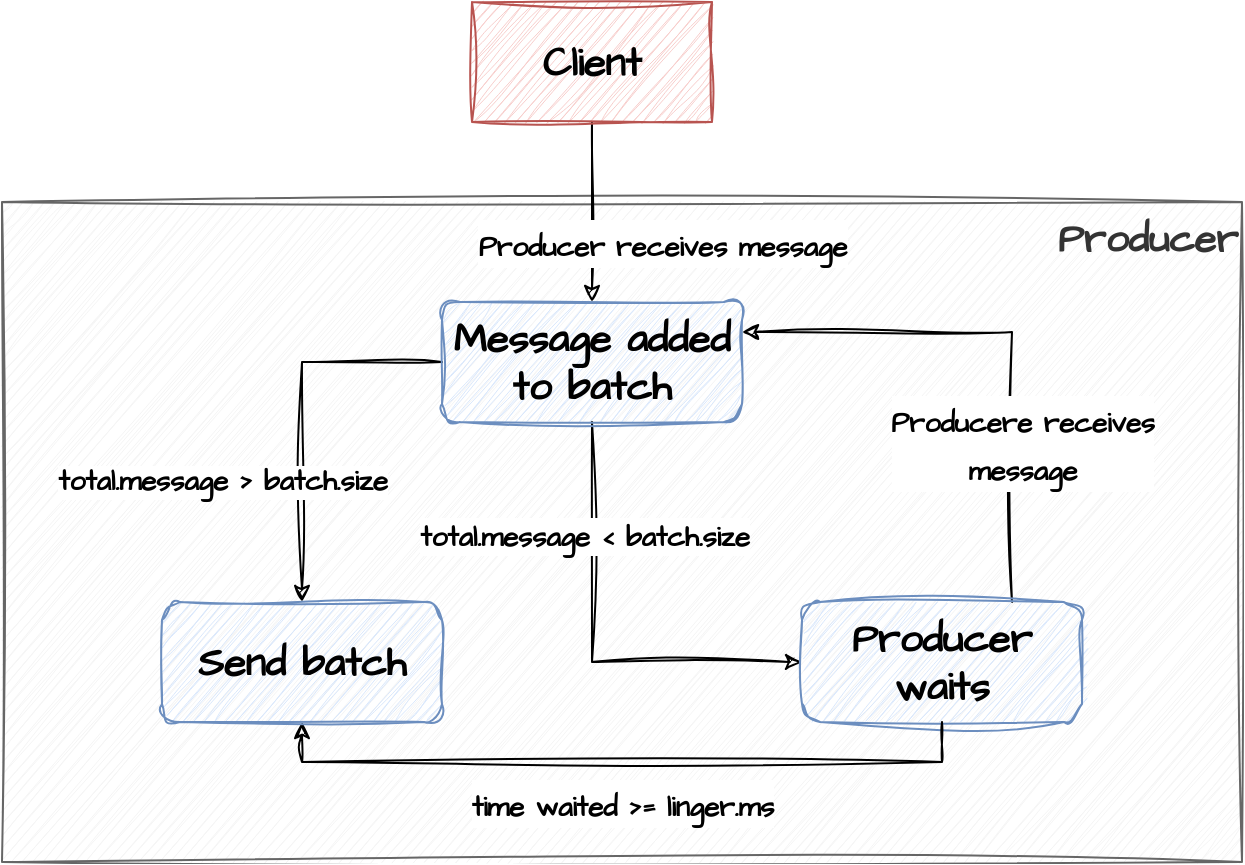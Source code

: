 <mxfile version="22.0.0" type="device">
  <diagram name="Page-1" id="mOb_JflIiaUrf0sioLM7">
    <mxGraphModel dx="1036" dy="606" grid="1" gridSize="10" guides="1" tooltips="1" connect="1" arrows="1" fold="1" page="1" pageScale="1" pageWidth="827" pageHeight="1169" math="0" shadow="0">
      <root>
        <mxCell id="0" />
        <mxCell id="1" parent="0" />
        <mxCell id="sUuGOO-kQRHYuQPBvcdS-7" value="&lt;b&gt;Producer&lt;/b&gt;" style="rounded=0;whiteSpace=wrap;html=1;sketch=1;hachureGap=4;jiggle=2;curveFitting=1;fontFamily=Architects Daughter;fontSource=https%3A%2F%2Ffonts.googleapis.com%2Fcss%3Ffamily%3DArchitects%2BDaughter;fontSize=20;verticalAlign=top;align=right;fillColor=#f5f5f5;fontColor=#333333;strokeColor=#666666;" vertex="1" parent="1">
          <mxGeometry x="90" y="170" width="620" height="330" as="geometry" />
        </mxCell>
        <mxCell id="sUuGOO-kQRHYuQPBvcdS-8" style="edgeStyle=orthogonalEdgeStyle;rounded=0;sketch=1;hachureGap=4;jiggle=2;curveFitting=1;orthogonalLoop=1;jettySize=auto;html=1;exitX=0.5;exitY=1;exitDx=0;exitDy=0;entryX=0;entryY=0.5;entryDx=0;entryDy=0;fontFamily=Architects Daughter;fontSource=https%3A%2F%2Ffonts.googleapis.com%2Fcss%3Ffamily%3DArchitects%2BDaughter;fontSize=16;" edge="1" parent="1" source="sUuGOO-kQRHYuQPBvcdS-1" target="sUuGOO-kQRHYuQPBvcdS-2">
          <mxGeometry relative="1" as="geometry" />
        </mxCell>
        <mxCell id="sUuGOO-kQRHYuQPBvcdS-9" value="&lt;font style=&quot;font-size: 14px;&quot;&gt;total.message &amp;lt; batch.size&lt;/font&gt;" style="edgeLabel;html=1;align=center;verticalAlign=middle;resizable=0;points=[];fontSize=16;fontFamily=Architects Daughter;fontStyle=1" vertex="1" connectable="0" parent="sUuGOO-kQRHYuQPBvcdS-8">
          <mxGeometry x="-0.492" y="-4" relative="1" as="geometry">
            <mxPoint as="offset" />
          </mxGeometry>
        </mxCell>
        <mxCell id="sUuGOO-kQRHYuQPBvcdS-12" style="edgeStyle=orthogonalEdgeStyle;rounded=0;sketch=1;hachureGap=4;jiggle=2;curveFitting=1;orthogonalLoop=1;jettySize=auto;html=1;exitX=0;exitY=0.5;exitDx=0;exitDy=0;entryX=0.5;entryY=0;entryDx=0;entryDy=0;fontFamily=Architects Daughter;fontSource=https%3A%2F%2Ffonts.googleapis.com%2Fcss%3Ffamily%3DArchitects%2BDaughter;fontSize=16;" edge="1" parent="1" source="sUuGOO-kQRHYuQPBvcdS-1" target="sUuGOO-kQRHYuQPBvcdS-3">
          <mxGeometry relative="1" as="geometry" />
        </mxCell>
        <mxCell id="sUuGOO-kQRHYuQPBvcdS-13" value="total.message &amp;gt; batch.size" style="edgeLabel;html=1;align=center;verticalAlign=middle;resizable=0;points=[];fontSize=14;fontFamily=Architects Daughter;fontStyle=1" vertex="1" connectable="0" parent="sUuGOO-kQRHYuQPBvcdS-12">
          <mxGeometry x="0.24" y="2" relative="1" as="geometry">
            <mxPoint x="-42" y="12" as="offset" />
          </mxGeometry>
        </mxCell>
        <mxCell id="sUuGOO-kQRHYuQPBvcdS-1" value="Message added to batch" style="rounded=1;whiteSpace=wrap;html=1;sketch=1;hachureGap=4;jiggle=2;curveFitting=1;fontFamily=Architects Daughter;fontSource=https%3A%2F%2Ffonts.googleapis.com%2Fcss%3Ffamily%3DArchitects%2BDaughter;fontSize=20;fontStyle=1;fillColor=#dae8fc;strokeColor=#6c8ebf;" vertex="1" parent="1">
          <mxGeometry x="310" y="220" width="150" height="60" as="geometry" />
        </mxCell>
        <mxCell id="sUuGOO-kQRHYuQPBvcdS-10" style="edgeStyle=orthogonalEdgeStyle;rounded=0;sketch=1;hachureGap=4;jiggle=2;curveFitting=1;orthogonalLoop=1;jettySize=auto;html=1;exitX=0.75;exitY=0;exitDx=0;exitDy=0;entryX=1;entryY=0.25;entryDx=0;entryDy=0;fontFamily=Architects Daughter;fontSource=https%3A%2F%2Ffonts.googleapis.com%2Fcss%3Ffamily%3DArchitects%2BDaughter;fontSize=16;" edge="1" parent="1" source="sUuGOO-kQRHYuQPBvcdS-2" target="sUuGOO-kQRHYuQPBvcdS-1">
          <mxGeometry relative="1" as="geometry" />
        </mxCell>
        <mxCell id="sUuGOO-kQRHYuQPBvcdS-11" value="&lt;font style=&quot;font-size: 14px;&quot;&gt;&lt;b&gt;Producere receives &lt;br style=&quot;&quot;&gt;message&lt;/b&gt;&lt;/font&gt;" style="edgeLabel;html=1;align=center;verticalAlign=middle;resizable=0;points=[];fontSize=20;fontFamily=Architects Daughter;" vertex="1" connectable="0" parent="sUuGOO-kQRHYuQPBvcdS-10">
          <mxGeometry x="-0.28" y="3" relative="1" as="geometry">
            <mxPoint x="8" y="17" as="offset" />
          </mxGeometry>
        </mxCell>
        <mxCell id="sUuGOO-kQRHYuQPBvcdS-2" value="Producer waits" style="rounded=1;whiteSpace=wrap;html=1;sketch=1;hachureGap=4;jiggle=2;curveFitting=1;fontFamily=Architects Daughter;fontSource=https%3A%2F%2Ffonts.googleapis.com%2Fcss%3Ffamily%3DArchitects%2BDaughter;fontSize=20;fontStyle=1;fillColor=#dae8fc;strokeColor=#6c8ebf;" vertex="1" parent="1">
          <mxGeometry x="490" y="370" width="140" height="60" as="geometry" />
        </mxCell>
        <mxCell id="sUuGOO-kQRHYuQPBvcdS-14" style="edgeStyle=orthogonalEdgeStyle;rounded=0;sketch=1;hachureGap=4;jiggle=2;curveFitting=1;orthogonalLoop=1;jettySize=auto;html=1;exitX=0.5;exitY=1;exitDx=0;exitDy=0;entryX=0.5;entryY=1;entryDx=0;entryDy=0;fontFamily=Architects Daughter;fontSource=https%3A%2F%2Ffonts.googleapis.com%2Fcss%3Ffamily%3DArchitects%2BDaughter;fontSize=16;endArrow=none;endFill=0;startArrow=classic;startFill=1;" edge="1" parent="1" source="sUuGOO-kQRHYuQPBvcdS-3" target="sUuGOO-kQRHYuQPBvcdS-2">
          <mxGeometry relative="1" as="geometry" />
        </mxCell>
        <mxCell id="sUuGOO-kQRHYuQPBvcdS-15" value="&lt;font style=&quot;font-size: 14px;&quot;&gt;&lt;b&gt;time waited &amp;gt;= linger.ms&lt;/b&gt;&lt;/font&gt;" style="edgeLabel;html=1;align=center;verticalAlign=middle;resizable=0;points=[];fontSize=20;fontFamily=Architects Daughter;" vertex="1" connectable="0" parent="sUuGOO-kQRHYuQPBvcdS-14">
          <mxGeometry x="0.142" y="-2" relative="1" as="geometry">
            <mxPoint x="-26" y="18" as="offset" />
          </mxGeometry>
        </mxCell>
        <mxCell id="sUuGOO-kQRHYuQPBvcdS-3" value="Send batch" style="rounded=1;whiteSpace=wrap;html=1;sketch=1;hachureGap=4;jiggle=2;curveFitting=1;fontFamily=Architects Daughter;fontSource=https%3A%2F%2Ffonts.googleapis.com%2Fcss%3Ffamily%3DArchitects%2BDaughter;fontSize=20;fontStyle=1;fillColor=#dae8fc;strokeColor=#6c8ebf;" vertex="1" parent="1">
          <mxGeometry x="170" y="370" width="140" height="60" as="geometry" />
        </mxCell>
        <mxCell id="sUuGOO-kQRHYuQPBvcdS-5" style="edgeStyle=orthogonalEdgeStyle;rounded=0;sketch=1;hachureGap=4;jiggle=2;curveFitting=1;orthogonalLoop=1;jettySize=auto;html=1;exitX=0.5;exitY=1;exitDx=0;exitDy=0;entryX=0.5;entryY=0;entryDx=0;entryDy=0;fontFamily=Architects Daughter;fontSource=https%3A%2F%2Ffonts.googleapis.com%2Fcss%3Ffamily%3DArchitects%2BDaughter;fontSize=16;" edge="1" parent="1" source="sUuGOO-kQRHYuQPBvcdS-4" target="sUuGOO-kQRHYuQPBvcdS-1">
          <mxGeometry relative="1" as="geometry" />
        </mxCell>
        <mxCell id="sUuGOO-kQRHYuQPBvcdS-6" value="&lt;font style=&quot;font-size: 14px;&quot;&gt;Producer receives message&lt;/font&gt;" style="edgeLabel;html=1;align=center;verticalAlign=middle;resizable=0;points=[];fontSize=20;fontFamily=Architects Daughter;fontStyle=1" vertex="1" connectable="0" parent="sUuGOO-kQRHYuQPBvcdS-5">
          <mxGeometry x="-0.006" y="1" relative="1" as="geometry">
            <mxPoint x="34" y="15" as="offset" />
          </mxGeometry>
        </mxCell>
        <mxCell id="sUuGOO-kQRHYuQPBvcdS-4" value="Client" style="rounded=0;whiteSpace=wrap;html=1;sketch=1;hachureGap=4;jiggle=2;curveFitting=1;fontFamily=Architects Daughter;fontSource=https%3A%2F%2Ffonts.googleapis.com%2Fcss%3Ffamily%3DArchitects%2BDaughter;fontSize=20;fontStyle=1;fillColor=#f8cecc;strokeColor=#b85450;" vertex="1" parent="1">
          <mxGeometry x="325" y="70" width="120" height="60" as="geometry" />
        </mxCell>
      </root>
    </mxGraphModel>
  </diagram>
</mxfile>
